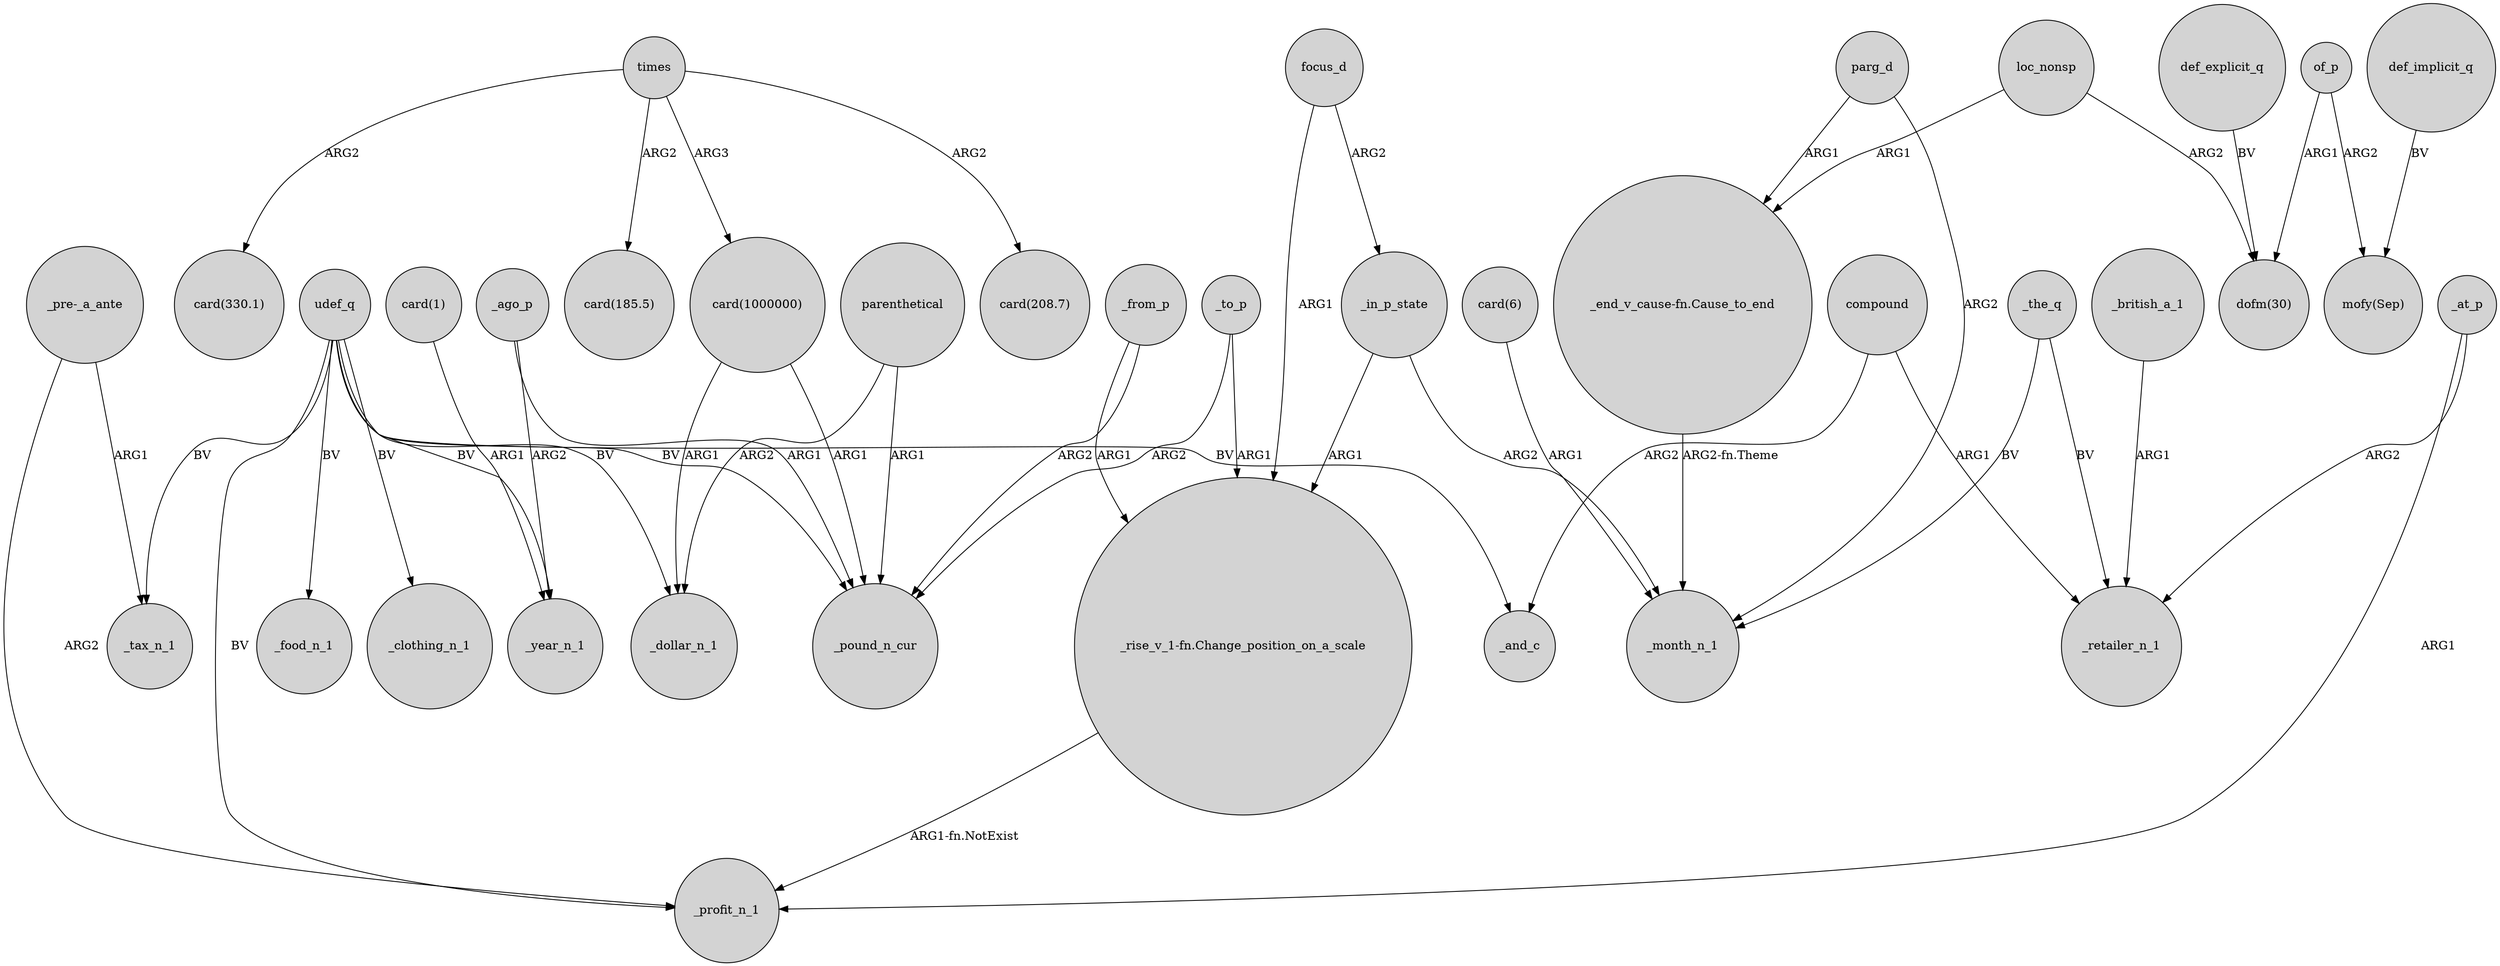 digraph {
	node [shape=circle style=filled]
	parg_d -> _month_n_1 [label=ARG2]
	"card(1000000)" -> _dollar_n_1 [label=ARG1]
	_ago_p -> _pound_n_cur [label=ARG1]
	compound -> _retailer_n_1 [label=ARG1]
	"card(1000000)" -> _pound_n_cur [label=ARG1]
	times -> "card(185.5)" [label=ARG2]
	focus_d -> _in_p_state [label=ARG2]
	times -> "card(208.7)" [label=ARG2]
	"_pre-_a_ante" -> _tax_n_1 [label=ARG1]
	udef_q -> _pound_n_cur [label=BV]
	_from_p -> _pound_n_cur [label=ARG2]
	_the_q -> _retailer_n_1 [label=BV]
	of_p -> "mofy(Sep)" [label=ARG2]
	_british_a_1 -> _retailer_n_1 [label=ARG1]
	"_end_v_cause-fn.Cause_to_end" -> _month_n_1 [label="ARG2-fn.Theme"]
	udef_q -> _food_n_1 [label=BV]
	_to_p -> _pound_n_cur [label=ARG2]
	def_explicit_q -> "dofm(30)" [label=BV]
	udef_q -> _tax_n_1 [label=BV]
	_the_q -> _month_n_1 [label=BV]
	_ago_p -> _year_n_1 [label=ARG2]
	compound -> _and_c [label=ARG2]
	loc_nonsp -> "dofm(30)" [label=ARG2]
	udef_q -> _clothing_n_1 [label=BV]
	times -> "card(330.1)" [label=ARG2]
	parenthetical -> _pound_n_cur [label=ARG1]
	times -> "card(1000000)" [label=ARG3]
	loc_nonsp -> "_end_v_cause-fn.Cause_to_end" [label=ARG1]
	parg_d -> "_end_v_cause-fn.Cause_to_end" [label=ARG1]
	def_implicit_q -> "mofy(Sep)" [label=BV]
	focus_d -> "_rise_v_1-fn.Change_position_on_a_scale" [label=ARG1]
	_at_p -> _profit_n_1 [label=ARG1]
	"card(1)" -> _year_n_1 [label=ARG1]
	_from_p -> "_rise_v_1-fn.Change_position_on_a_scale" [label=ARG1]
	udef_q -> _year_n_1 [label=BV]
	_in_p_state -> "_rise_v_1-fn.Change_position_on_a_scale" [label=ARG1]
	udef_q -> _profit_n_1 [label=BV]
	"card(6)" -> _month_n_1 [label=ARG1]
	_at_p -> _retailer_n_1 [label=ARG2]
	of_p -> "dofm(30)" [label=ARG1]
	udef_q -> _and_c [label=BV]
	_to_p -> "_rise_v_1-fn.Change_position_on_a_scale" [label=ARG1]
	parenthetical -> _dollar_n_1 [label=ARG2]
	"_pre-_a_ante" -> _profit_n_1 [label=ARG2]
	udef_q -> _dollar_n_1 [label=BV]
	_in_p_state -> _month_n_1 [label=ARG2]
	"_rise_v_1-fn.Change_position_on_a_scale" -> _profit_n_1 [label="ARG1-fn.NotExist"]
}
